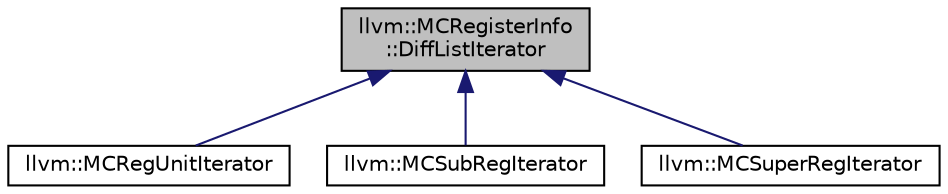 digraph "llvm::MCRegisterInfo::DiffListIterator"
{
 // LATEX_PDF_SIZE
  bgcolor="transparent";
  edge [fontname="Helvetica",fontsize="10",labelfontname="Helvetica",labelfontsize="10"];
  node [fontname="Helvetica",fontsize="10",shape="box"];
  Node1 [label="llvm::MCRegisterInfo\l::DiffListIterator",height=0.2,width=0.4,color="black", fillcolor="grey75", style="filled", fontcolor="black",tooltip="DiffListIterator - Base iterator class that can traverse the differentially encoded register and regu..."];
  Node1 -> Node2 [dir="back",color="midnightblue",fontsize="10",style="solid",fontname="Helvetica"];
  Node2 [label="llvm::MCRegUnitIterator",height=0.2,width=0.4,color="black",URL="$classllvm_1_1MCRegUnitIterator.html",tooltip=" "];
  Node1 -> Node3 [dir="back",color="midnightblue",fontsize="10",style="solid",fontname="Helvetica"];
  Node3 [label="llvm::MCSubRegIterator",height=0.2,width=0.4,color="black",URL="$classllvm_1_1MCSubRegIterator.html",tooltip="MCSubRegIterator enumerates all sub-registers of Reg."];
  Node1 -> Node4 [dir="back",color="midnightblue",fontsize="10",style="solid",fontname="Helvetica"];
  Node4 [label="llvm::MCSuperRegIterator",height=0.2,width=0.4,color="black",URL="$classllvm_1_1MCSuperRegIterator.html",tooltip="MCSuperRegIterator enumerates all super-registers of Reg."];
}
